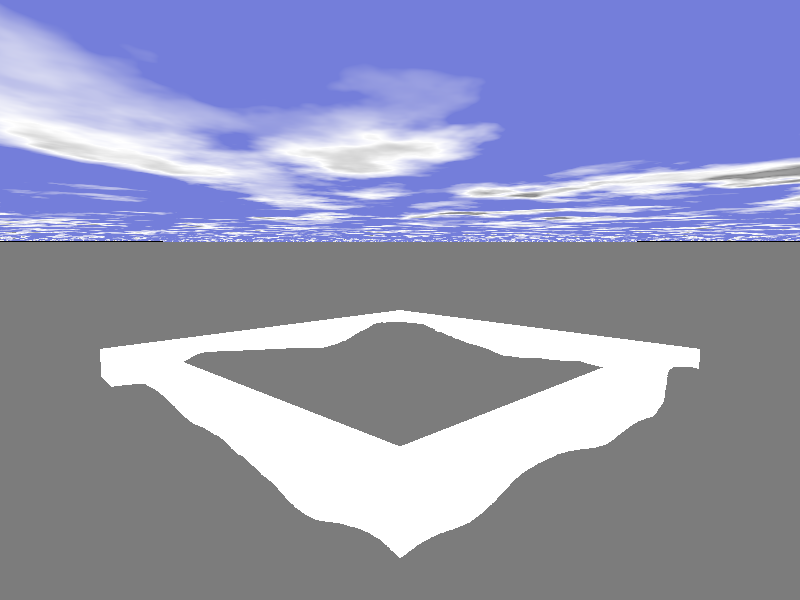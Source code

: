 // PoVRay 3.7 Scene File "IsoWater_001.pov"
// author: Friedrich A. Lohmueller, April-2011
// email: Friedrich.Lohmueller_at_t-online.de
// homepage: http://www.f-lohmueller.de
//--------------------------------------------------------------------------
#version 3.7;
global_settings{ assumed_gamma 1.0 }
#default{ finish{ ambient 0.1 diffuse 0.9 }} 
//--------------------------------------------------------------------------
#include "colors.inc"
#include "textures.inc"
#include "glass.inc"
#include "metals.inc"
#include "golds.inc"
#include "stones.inc"
#include "woods.inc"
#include "shapes.inc"
#include "shapes2.inc"
#include "functions.inc"
#include "math.inc"
#include "transforms.inc"
//--------------------------------------------------------------------------
// camera ------------------------------------------------------------------
#declare Camera_0 = camera {/*ultra_wide_angle*/ angle 75      // front view
                            location  <0.0 , 2.0 ,-9.0>
                            right     x*image_width/image_height
                            look_at   <0.0 , 1.0 , 0.0>}
#declare Camera_1 = camera {/*ultra_wide_angle*/ angle 90   // diagonal view
                            location  <5.0 , 10.5 ,-5.0>
                            right     x*image_width/image_height
                            look_at   <0.0 , 1.0 , 0.0>}
#declare Camera_2 = camera {/*ultra_wide_angle*/ angle 90 // right side view
                            location  <3.0 , 1.0 , 0.0>
                            right     x*image_width/image_height
                            look_at   <0.0 , 1.0 , 0.0>}
#declare Camera_3 = camera {/*ultra_wide_angle*/ angle 40        // top view
                            location  <0.0 , 30.0 ,-0.001>
                            right     x*image_width/image_height
                            look_at   <0.0 , 1.0 , 0.0>}
camera{Camera_0}
// sun ---------------------------------------------------------------------
light_source{<-2500,1500,-1500> color White}
// sky ---------------------------------------------------------------------
plane{<0,1,0>,1 hollow  
       texture{ pigment{ bozo turbulence 0.92
                         color_map { [0.00 rgb <0.25, 0.30, 1.0>*0.7]
                                     [0.50 rgb <0.25, 0.30, 1.0>*0.7]
                                     [0.70 rgb <1,1,1>]
                                     [0.85 rgb <0.25,0.25,0.25>]
                                     [1.0 rgb <0.5,0.5,0.5>]}
                        scale<1,1,1.5>*2.5  translate< 0,0,0>
                       }
                finish {ambient 1 diffuse 0} }      
       scale 10000}
// fog on the ground -------------------------------------------------
fog { fog_type   2
      distance   150
      color      White  
      fog_offset 0.1
      fog_alt    2.5
      turbulence 1.8
    }
// -------------------------------------------------------------------



//--------------------------------------------------------------------------
//--------------------------------------------------------------------------
#declare Water_Texture = texture{ Polished_Chrome } 

// pigment for isosurface modulation
// and pigment pattern for normal 
#declare Pigment_01 =
pigment { bumps   
          turbulence 0.2
          scale <3,1,1> 
} // end pigment
//---------------------------------------
#declare Pigment_Function_01 = 
function { 
  pigment { Pigment_01 }
} // end of function 
//---------------------------------------

// sizes x/z of isosurface container box
#local Scale_x = 10;  
#local Scale_z = 7; 
#local Iso_Start =<-Scale_x,-1.0,-Scale_z>; 
#local Iso_End   =< Scale_x, 1.0, Scale_z>; 
//---------------------------------------
isosurface {

  function{
    y 
   -Pigment_Function_01(x, y, z).gray* 0.95  
  } // 
 
  contained_by { box {Iso_Start,Iso_End} }
  accuracy 0.01
  max_gradient 2
 
  texture{ Polished_Chrome
           normal { pigment_pattern {  Pigment_01 } }
         }
  // dont scale this isosurface! 
  // scale the Pigment_01 if necessary!  
translate <0, -0.3, 0>
} // end of isosurface ------------------------
//--------------------------------------------- 



difference{ // far away with 'pigment pattern'
 plane{<0,1,0>, 0 }
 box { Iso_Start,Iso_End  } 
 texture{ 
    Water_Texture  
    normal{ 
     pigment_pattern{ Pigment_01 }, 5}
          }
     translate<0,0.0,0>
     }

//-------------------------------- white frame
difference{ 
box{ <-6.00,-1.00, 0.00>,< 0.00, 0.50, 6.00> }  
box{ <-5.50,-1.01, 0.50>,<-0.50, 0.51, 5.50> }  

     texture { pigment{ color rgb<1,1,1>}  
               finish { phong 1 } 
             } // end of texture

     rotate<0,45,0> translate<0,0,-6> 
   } // end of box ---------------------------
//--------------------------------------------

 